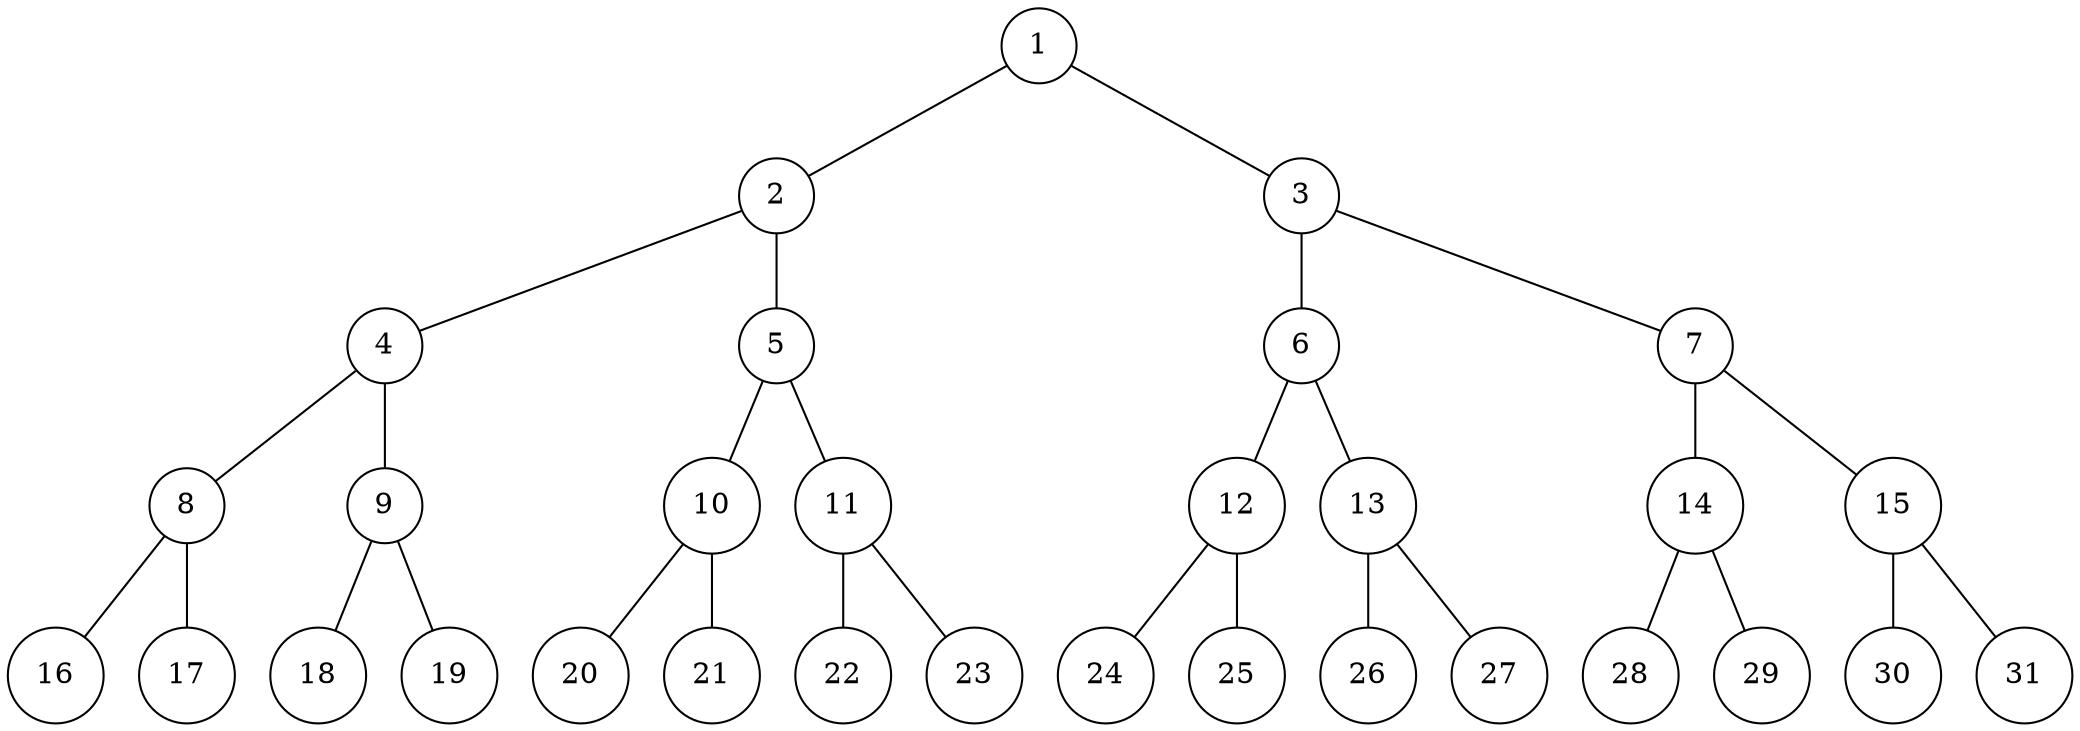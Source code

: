 digraph G {
    node [shape=circle]
    edge [arrowhead=none]
    1 -> 2
    1 -> 3
    2 -> 4
    2 -> 5
    3 -> 6
    3 -> 7
    4 -> 8
    4 -> 9
    5 -> 10
    5 -> 11
    6 -> 12
    6 -> 13
    7 -> 14
    7 -> 15
    8 -> 16
    8 -> 17
    9 -> 18
    9 -> 19
    10 -> 20
    10 -> 21
    11 -> 22
    11 -> 23
    12 -> 24
    12 -> 25
    13 -> 26
    13 -> 27
    14 -> 28
    14 -> 29
    15 -> 30
    15 -> 31
}